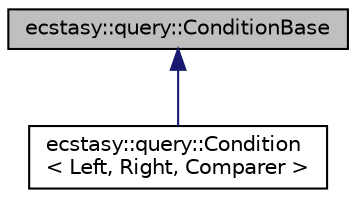 digraph "ecstasy::query::ConditionBase"
{
 // LATEX_PDF_SIZE
  edge [fontname="Helvetica",fontsize="10",labelfontname="Helvetica",labelfontsize="10"];
  node [fontname="Helvetica",fontsize="10",shape=record];
  Node1 [label="ecstasy::query::ConditionBase",height=0.2,width=0.4,color="black", fillcolor="grey75", style="filled", fontcolor="black",tooltip=" "];
  Node1 -> Node2 [dir="back",color="midnightblue",fontsize="10",style="solid",fontname="Helvetica"];
  Node2 [label="ecstasy::query::Condition\l\< Left, Right, Comparer \>",height=0.2,width=0.4,color="black", fillcolor="white", style="filled",URL="$structecstasy_1_1query_1_1_condition.html",tooltip=" "];
}
